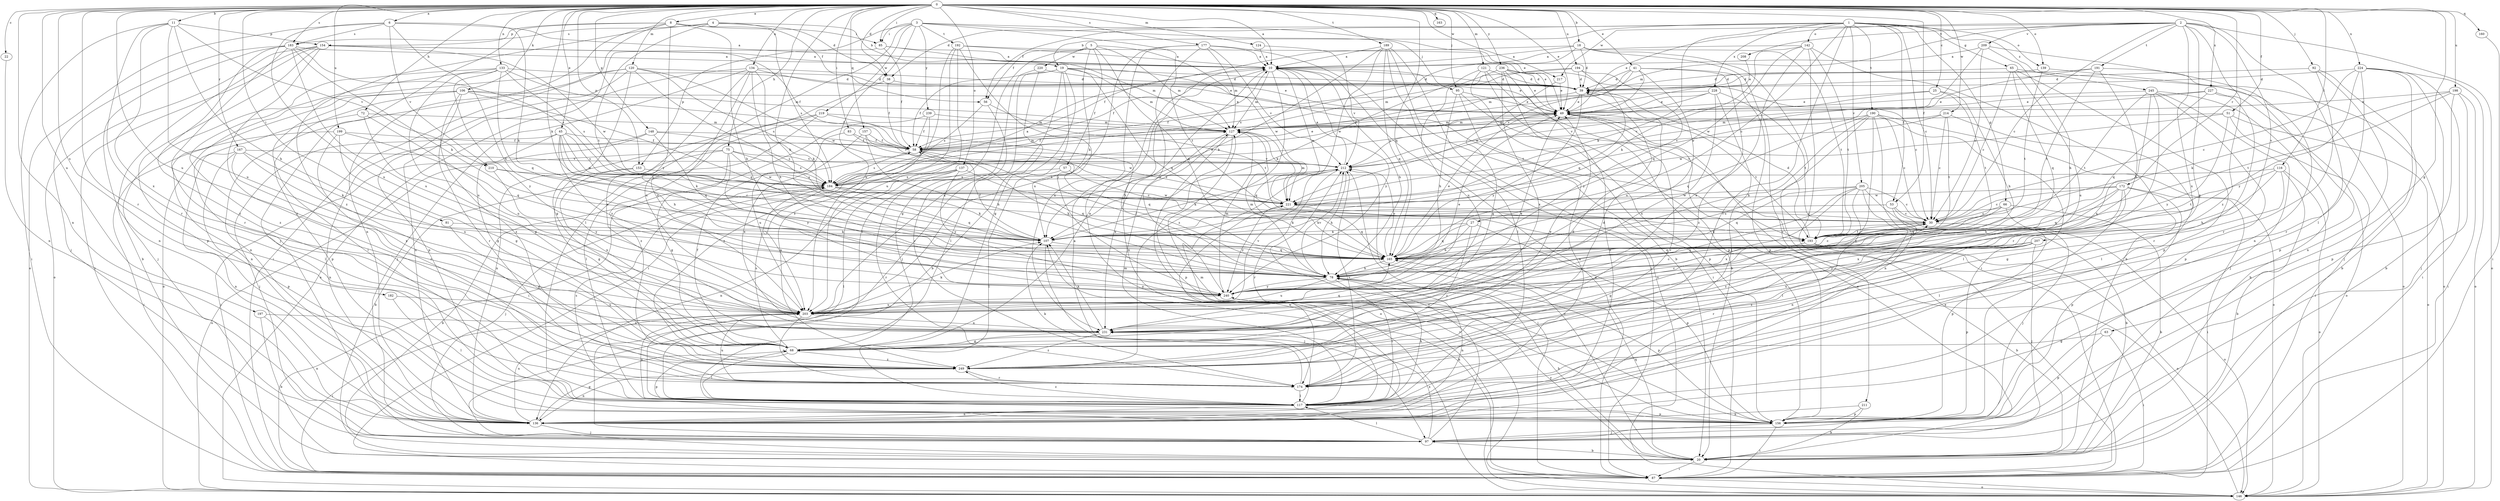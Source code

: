 strict digraph  {
0;
1;
2;
3;
4;
5;
6;
8;
10;
11;
18;
19;
20;
22;
25;
27;
30;
38;
39;
41;
45;
49;
51;
53;
56;
57;
58;
63;
65;
66;
68;
72;
75;
78;
81;
83;
85;
87;
92;
95;
97;
106;
107;
116;
117;
120;
121;
124;
127;
133;
134;
136;
137;
139;
142;
146;
148;
153;
154;
156;
157;
160;
163;
165;
167;
172;
174;
177;
182;
183;
184;
189;
190;
191;
192;
193;
194;
197;
198;
199;
203;
205;
207;
208;
209;
210;
211;
212;
214;
217;
219;
220;
221;
224;
227;
228;
231;
236;
239;
240;
245;
249;
0 -> 6  [label=a];
0 -> 8  [label=a];
0 -> 10  [label=a];
0 -> 11  [label=b];
0 -> 18  [label=b];
0 -> 22  [label=c];
0 -> 25  [label=c];
0 -> 38  [label=d];
0 -> 41  [label=e];
0 -> 45  [label=e];
0 -> 49  [label=e];
0 -> 51  [label=f];
0 -> 53  [label=f];
0 -> 63  [label=g];
0 -> 72  [label=h];
0 -> 75  [label=h];
0 -> 78  [label=h];
0 -> 81  [label=i];
0 -> 83  [label=i];
0 -> 85  [label=i];
0 -> 92  [label=j];
0 -> 95  [label=j];
0 -> 106  [label=k];
0 -> 107  [label=k];
0 -> 116  [label=l];
0 -> 120  [label=m];
0 -> 121  [label=m];
0 -> 124  [label=m];
0 -> 133  [label=n];
0 -> 134  [label=n];
0 -> 136  [label=n];
0 -> 137  [label=o];
0 -> 139  [label=o];
0 -> 148  [label=p];
0 -> 153  [label=p];
0 -> 157  [label=q];
0 -> 160  [label=q];
0 -> 163  [label=q];
0 -> 165  [label=q];
0 -> 167  [label=r];
0 -> 172  [label=r];
0 -> 174  [label=r];
0 -> 177  [label=s];
0 -> 182  [label=s];
0 -> 183  [label=s];
0 -> 189  [label=t];
0 -> 194  [label=u];
0 -> 197  [label=u];
0 -> 198  [label=u];
0 -> 199  [label=u];
0 -> 203  [label=u];
0 -> 214  [label=w];
0 -> 217  [label=w];
0 -> 224  [label=x];
0 -> 227  [label=x];
0 -> 236  [label=y];
1 -> 19  [label=b];
1 -> 27  [label=c];
1 -> 30  [label=c];
1 -> 38  [label=d];
1 -> 53  [label=f];
1 -> 56  [label=f];
1 -> 65  [label=g];
1 -> 66  [label=g];
1 -> 107  [label=k];
1 -> 139  [label=o];
1 -> 142  [label=o];
1 -> 174  [label=r];
1 -> 190  [label=t];
1 -> 205  [label=v];
1 -> 228  [label=x];
1 -> 245  [label=z];
2 -> 30  [label=c];
2 -> 49  [label=e];
2 -> 68  [label=g];
2 -> 117  [label=l];
2 -> 127  [label=m];
2 -> 146  [label=o];
2 -> 191  [label=t];
2 -> 207  [label=v];
2 -> 208  [label=v];
2 -> 209  [label=v];
2 -> 217  [label=w];
2 -> 231  [label=x];
2 -> 249  [label=z];
3 -> 49  [label=e];
3 -> 85  [label=i];
3 -> 95  [label=j];
3 -> 117  [label=l];
3 -> 153  [label=p];
3 -> 192  [label=t];
3 -> 193  [label=t];
3 -> 203  [label=u];
3 -> 219  [label=w];
3 -> 239  [label=y];
4 -> 19  [label=b];
4 -> 38  [label=d];
4 -> 56  [label=f];
4 -> 183  [label=s];
4 -> 193  [label=t];
4 -> 249  [label=z];
5 -> 56  [label=f];
5 -> 57  [label=f];
5 -> 107  [label=k];
5 -> 117  [label=l];
5 -> 127  [label=m];
5 -> 165  [label=q];
5 -> 220  [label=w];
5 -> 221  [label=w];
6 -> 10  [label=a];
6 -> 78  [label=h];
6 -> 107  [label=k];
6 -> 146  [label=o];
6 -> 183  [label=s];
6 -> 203  [label=u];
6 -> 210  [label=v];
8 -> 78  [label=h];
8 -> 85  [label=i];
8 -> 87  [label=i];
8 -> 97  [label=j];
8 -> 136  [label=n];
8 -> 154  [label=p];
8 -> 184  [label=s];
8 -> 240  [label=y];
10 -> 39  [label=d];
10 -> 49  [label=e];
10 -> 78  [label=h];
10 -> 127  [label=m];
10 -> 136  [label=n];
10 -> 146  [label=o];
10 -> 221  [label=w];
10 -> 240  [label=y];
10 -> 249  [label=z];
11 -> 78  [label=h];
11 -> 87  [label=i];
11 -> 154  [label=p];
11 -> 174  [label=r];
11 -> 203  [label=u];
11 -> 210  [label=v];
11 -> 231  [label=x];
18 -> 10  [label=a];
18 -> 39  [label=d];
18 -> 58  [label=f];
18 -> 87  [label=i];
18 -> 184  [label=s];
18 -> 193  [label=t];
18 -> 211  [label=v];
19 -> 20  [label=b];
19 -> 39  [label=d];
19 -> 58  [label=f];
19 -> 68  [label=g];
19 -> 97  [label=j];
19 -> 127  [label=m];
19 -> 165  [label=q];
19 -> 193  [label=t];
19 -> 203  [label=u];
20 -> 49  [label=e];
20 -> 78  [label=h];
20 -> 87  [label=i];
20 -> 165  [label=q];
20 -> 212  [label=v];
20 -> 240  [label=y];
22 -> 136  [label=n];
25 -> 49  [label=e];
25 -> 78  [label=h];
25 -> 193  [label=t];
25 -> 212  [label=v];
27 -> 78  [label=h];
27 -> 107  [label=k];
27 -> 156  [label=p];
27 -> 165  [label=q];
27 -> 249  [label=z];
30 -> 107  [label=k];
30 -> 146  [label=o];
30 -> 193  [label=t];
38 -> 49  [label=e];
38 -> 58  [label=f];
38 -> 203  [label=u];
39 -> 49  [label=e];
39 -> 58  [label=f];
39 -> 240  [label=y];
41 -> 39  [label=d];
41 -> 127  [label=m];
41 -> 156  [label=p];
41 -> 203  [label=u];
41 -> 212  [label=v];
41 -> 221  [label=w];
41 -> 249  [label=z];
45 -> 58  [label=f];
45 -> 68  [label=g];
45 -> 78  [label=h];
45 -> 97  [label=j];
45 -> 107  [label=k];
45 -> 184  [label=s];
45 -> 221  [label=w];
45 -> 240  [label=y];
49 -> 127  [label=m];
49 -> 174  [label=r];
49 -> 193  [label=t];
51 -> 87  [label=i];
51 -> 127  [label=m];
51 -> 146  [label=o];
51 -> 221  [label=w];
51 -> 240  [label=y];
53 -> 30  [label=c];
53 -> 97  [label=j];
53 -> 107  [label=k];
53 -> 249  [label=z];
56 -> 174  [label=r];
56 -> 184  [label=s];
56 -> 193  [label=t];
57 -> 30  [label=c];
57 -> 117  [label=l];
57 -> 184  [label=s];
58 -> 49  [label=e];
58 -> 78  [label=h];
58 -> 127  [label=m];
58 -> 165  [label=q];
58 -> 184  [label=s];
58 -> 212  [label=v];
63 -> 68  [label=g];
63 -> 87  [label=i];
63 -> 156  [label=p];
65 -> 30  [label=c];
65 -> 39  [label=d];
65 -> 146  [label=o];
65 -> 156  [label=p];
65 -> 165  [label=q];
65 -> 203  [label=u];
66 -> 20  [label=b];
66 -> 30  [label=c];
66 -> 107  [label=k];
66 -> 156  [label=p];
66 -> 165  [label=q];
68 -> 10  [label=a];
68 -> 39  [label=d];
68 -> 49  [label=e];
68 -> 58  [label=f];
68 -> 117  [label=l];
68 -> 156  [label=p];
68 -> 184  [label=s];
68 -> 249  [label=z];
72 -> 68  [label=g];
72 -> 117  [label=l];
72 -> 127  [label=m];
72 -> 203  [label=u];
75 -> 20  [label=b];
75 -> 68  [label=g];
75 -> 146  [label=o];
75 -> 184  [label=s];
75 -> 212  [label=v];
75 -> 221  [label=w];
75 -> 240  [label=y];
78 -> 58  [label=f];
78 -> 117  [label=l];
78 -> 127  [label=m];
78 -> 136  [label=n];
78 -> 156  [label=p];
78 -> 203  [label=u];
78 -> 212  [label=v];
78 -> 240  [label=y];
81 -> 68  [label=g];
81 -> 107  [label=k];
83 -> 58  [label=f];
83 -> 203  [label=u];
83 -> 212  [label=v];
85 -> 10  [label=a];
85 -> 58  [label=f];
85 -> 127  [label=m];
85 -> 146  [label=o];
87 -> 10  [label=a];
87 -> 107  [label=k];
87 -> 146  [label=o];
92 -> 20  [label=b];
92 -> 39  [label=d];
92 -> 136  [label=n];
92 -> 174  [label=r];
95 -> 49  [label=e];
95 -> 78  [label=h];
95 -> 136  [label=n];
95 -> 156  [label=p];
97 -> 20  [label=b];
97 -> 117  [label=l];
97 -> 212  [label=v];
97 -> 231  [label=x];
106 -> 49  [label=e];
106 -> 58  [label=f];
106 -> 117  [label=l];
106 -> 136  [label=n];
106 -> 156  [label=p];
106 -> 165  [label=q];
106 -> 174  [label=r];
106 -> 249  [label=z];
107 -> 58  [label=f];
107 -> 97  [label=j];
107 -> 165  [label=q];
116 -> 20  [label=b];
116 -> 68  [label=g];
116 -> 78  [label=h];
116 -> 146  [label=o];
116 -> 184  [label=s];
116 -> 193  [label=t];
117 -> 10  [label=a];
117 -> 78  [label=h];
117 -> 127  [label=m];
117 -> 136  [label=n];
117 -> 156  [label=p];
117 -> 184  [label=s];
117 -> 203  [label=u];
117 -> 221  [label=w];
117 -> 249  [label=z];
120 -> 30  [label=c];
120 -> 39  [label=d];
120 -> 68  [label=g];
120 -> 136  [label=n];
120 -> 146  [label=o];
120 -> 156  [label=p];
120 -> 184  [label=s];
120 -> 221  [label=w];
121 -> 39  [label=d];
121 -> 87  [label=i];
121 -> 107  [label=k];
121 -> 156  [label=p];
121 -> 193  [label=t];
124 -> 10  [label=a];
124 -> 212  [label=v];
127 -> 58  [label=f];
127 -> 146  [label=o];
127 -> 156  [label=p];
127 -> 165  [label=q];
127 -> 231  [label=x];
133 -> 39  [label=d];
133 -> 97  [label=j];
133 -> 127  [label=m];
133 -> 165  [label=q];
133 -> 184  [label=s];
133 -> 203  [label=u];
133 -> 240  [label=y];
133 -> 249  [label=z];
134 -> 39  [label=d];
134 -> 49  [label=e];
134 -> 78  [label=h];
134 -> 97  [label=j];
134 -> 107  [label=k];
134 -> 136  [label=n];
134 -> 203  [label=u];
134 -> 231  [label=x];
136 -> 68  [label=g];
136 -> 97  [label=j];
136 -> 203  [label=u];
137 -> 117  [label=l];
137 -> 136  [label=n];
137 -> 165  [label=q];
137 -> 174  [label=r];
137 -> 184  [label=s];
137 -> 240  [label=y];
139 -> 39  [label=d];
139 -> 156  [label=p];
139 -> 193  [label=t];
142 -> 10  [label=a];
142 -> 20  [label=b];
142 -> 87  [label=i];
142 -> 107  [label=k];
142 -> 165  [label=q];
142 -> 193  [label=t];
142 -> 231  [label=x];
146 -> 49  [label=e];
146 -> 212  [label=v];
148 -> 58  [label=f];
148 -> 87  [label=i];
148 -> 136  [label=n];
148 -> 165  [label=q];
148 -> 184  [label=s];
153 -> 68  [label=g];
153 -> 184  [label=s];
153 -> 231  [label=x];
154 -> 10  [label=a];
154 -> 20  [label=b];
154 -> 58  [label=f];
154 -> 87  [label=i];
154 -> 146  [label=o];
154 -> 156  [label=p];
154 -> 221  [label=w];
154 -> 249  [label=z];
156 -> 87  [label=i];
156 -> 97  [label=j];
156 -> 127  [label=m];
157 -> 58  [label=f];
157 -> 78  [label=h];
157 -> 221  [label=w];
157 -> 231  [label=x];
160 -> 87  [label=i];
165 -> 30  [label=c];
165 -> 49  [label=e];
165 -> 78  [label=h];
165 -> 212  [label=v];
167 -> 107  [label=k];
167 -> 136  [label=n];
167 -> 156  [label=p];
167 -> 203  [label=u];
167 -> 212  [label=v];
167 -> 231  [label=x];
172 -> 30  [label=c];
172 -> 78  [label=h];
172 -> 87  [label=i];
172 -> 117  [label=l];
172 -> 156  [label=p];
172 -> 165  [label=q];
172 -> 221  [label=w];
172 -> 231  [label=x];
174 -> 107  [label=k];
174 -> 117  [label=l];
174 -> 203  [label=u];
174 -> 212  [label=v];
177 -> 10  [label=a];
177 -> 87  [label=i];
177 -> 127  [label=m];
177 -> 203  [label=u];
177 -> 212  [label=v];
177 -> 231  [label=x];
177 -> 240  [label=y];
182 -> 117  [label=l];
182 -> 203  [label=u];
183 -> 10  [label=a];
183 -> 97  [label=j];
183 -> 107  [label=k];
183 -> 136  [label=n];
183 -> 174  [label=r];
183 -> 184  [label=s];
183 -> 203  [label=u];
183 -> 249  [label=z];
184 -> 10  [label=a];
184 -> 20  [label=b];
184 -> 49  [label=e];
184 -> 97  [label=j];
184 -> 107  [label=k];
184 -> 165  [label=q];
184 -> 203  [label=u];
184 -> 221  [label=w];
189 -> 10  [label=a];
189 -> 20  [label=b];
189 -> 107  [label=k];
189 -> 117  [label=l];
189 -> 146  [label=o];
189 -> 165  [label=q];
189 -> 221  [label=w];
190 -> 30  [label=c];
190 -> 78  [label=h];
190 -> 117  [label=l];
190 -> 127  [label=m];
190 -> 136  [label=n];
190 -> 146  [label=o];
190 -> 165  [label=q];
190 -> 203  [label=u];
190 -> 249  [label=z];
191 -> 39  [label=d];
191 -> 78  [label=h];
191 -> 146  [label=o];
191 -> 193  [label=t];
191 -> 221  [label=w];
192 -> 10  [label=a];
192 -> 49  [label=e];
192 -> 87  [label=i];
192 -> 203  [label=u];
192 -> 240  [label=y];
192 -> 249  [label=z];
193 -> 20  [label=b];
193 -> 39  [label=d];
193 -> 68  [label=g];
193 -> 146  [label=o];
194 -> 39  [label=d];
194 -> 58  [label=f];
194 -> 127  [label=m];
194 -> 165  [label=q];
194 -> 240  [label=y];
197 -> 20  [label=b];
197 -> 136  [label=n];
197 -> 231  [label=x];
198 -> 49  [label=e];
198 -> 87  [label=i];
198 -> 97  [label=j];
198 -> 107  [label=k];
198 -> 156  [label=p];
198 -> 193  [label=t];
199 -> 58  [label=f];
199 -> 68  [label=g];
199 -> 87  [label=i];
199 -> 165  [label=q];
199 -> 174  [label=r];
203 -> 30  [label=c];
203 -> 49  [label=e];
203 -> 87  [label=i];
203 -> 107  [label=k];
203 -> 174  [label=r];
203 -> 212  [label=v];
203 -> 231  [label=x];
205 -> 20  [label=b];
205 -> 30  [label=c];
205 -> 117  [label=l];
205 -> 136  [label=n];
205 -> 165  [label=q];
205 -> 203  [label=u];
205 -> 221  [label=w];
205 -> 231  [label=x];
207 -> 97  [label=j];
207 -> 156  [label=p];
207 -> 165  [label=q];
207 -> 174  [label=r];
207 -> 231  [label=x];
207 -> 240  [label=y];
207 -> 249  [label=z];
208 -> 49  [label=e];
209 -> 10  [label=a];
209 -> 30  [label=c];
209 -> 78  [label=h];
209 -> 136  [label=n];
209 -> 221  [label=w];
210 -> 30  [label=c];
210 -> 184  [label=s];
210 -> 240  [label=y];
211 -> 20  [label=b];
211 -> 136  [label=n];
211 -> 156  [label=p];
212 -> 10  [label=a];
212 -> 78  [label=h];
212 -> 87  [label=i];
212 -> 107  [label=k];
212 -> 174  [label=r];
212 -> 184  [label=s];
214 -> 30  [label=c];
214 -> 117  [label=l];
214 -> 127  [label=m];
214 -> 193  [label=t];
214 -> 212  [label=v];
217 -> 49  [label=e];
217 -> 68  [label=g];
219 -> 78  [label=h];
219 -> 117  [label=l];
219 -> 127  [label=m];
219 -> 136  [label=n];
219 -> 249  [label=z];
220 -> 39  [label=d];
220 -> 68  [label=g];
220 -> 117  [label=l];
221 -> 30  [label=c];
221 -> 127  [label=m];
221 -> 165  [label=q];
221 -> 240  [label=y];
224 -> 20  [label=b];
224 -> 30  [label=c];
224 -> 39  [label=d];
224 -> 87  [label=i];
224 -> 97  [label=j];
224 -> 146  [label=o];
224 -> 174  [label=r];
224 -> 240  [label=y];
227 -> 49  [label=e];
227 -> 146  [label=o];
227 -> 165  [label=q];
227 -> 174  [label=r];
227 -> 212  [label=v];
228 -> 49  [label=e];
228 -> 58  [label=f];
228 -> 117  [label=l];
228 -> 184  [label=s];
228 -> 193  [label=t];
228 -> 231  [label=x];
231 -> 68  [label=g];
231 -> 107  [label=k];
231 -> 165  [label=q];
231 -> 249  [label=z];
236 -> 20  [label=b];
236 -> 30  [label=c];
236 -> 39  [label=d];
236 -> 49  [label=e];
236 -> 136  [label=n];
236 -> 203  [label=u];
236 -> 231  [label=x];
239 -> 58  [label=f];
239 -> 87  [label=i];
239 -> 127  [label=m];
239 -> 249  [label=z];
240 -> 30  [label=c];
240 -> 49  [label=e];
240 -> 127  [label=m];
240 -> 203  [label=u];
245 -> 20  [label=b];
245 -> 49  [label=e];
245 -> 97  [label=j];
245 -> 156  [label=p];
245 -> 174  [label=r];
245 -> 193  [label=t];
245 -> 231  [label=x];
249 -> 39  [label=d];
249 -> 136  [label=n];
249 -> 174  [label=r];
}
